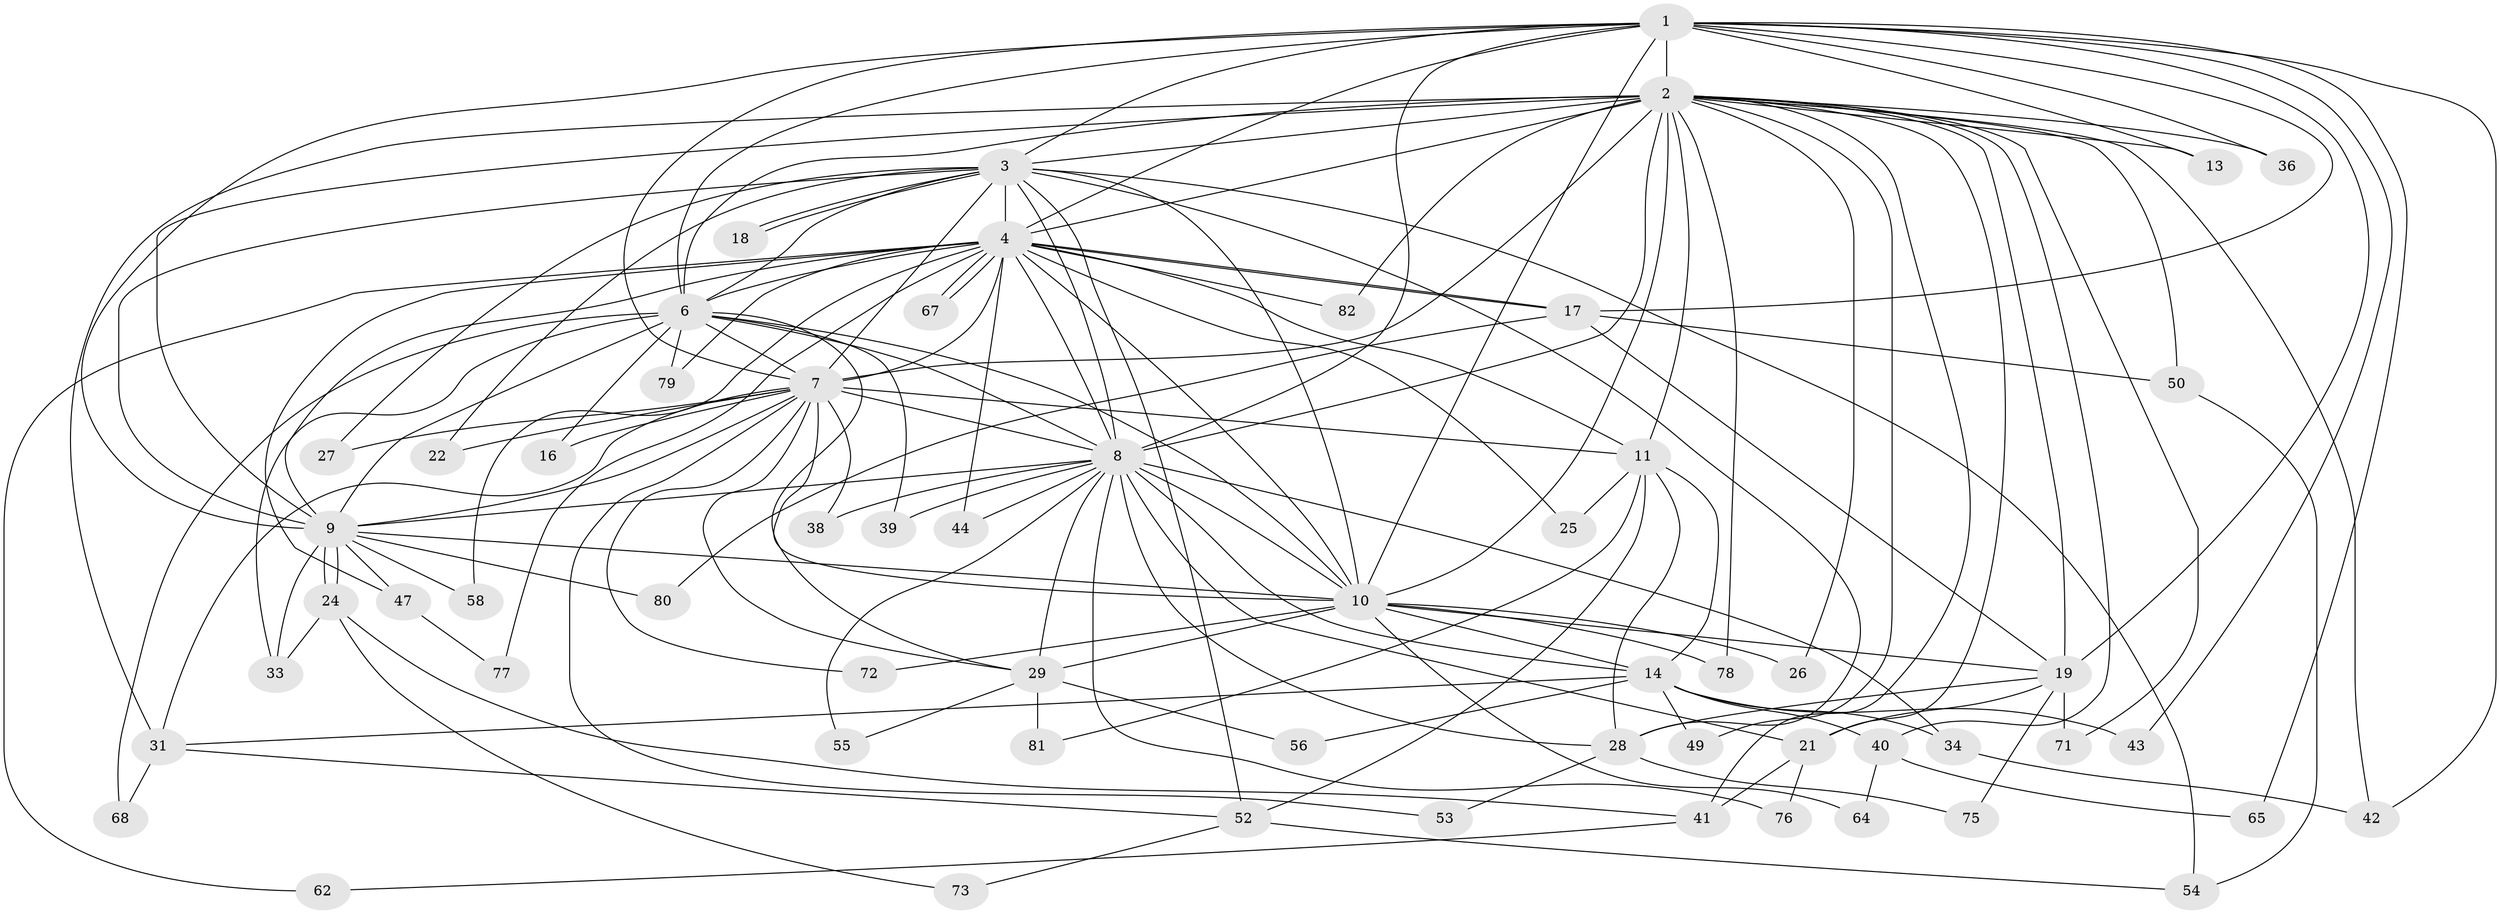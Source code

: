 // original degree distribution, {15: 0.024096385542168676, 20: 0.012048192771084338, 17: 0.012048192771084338, 22: 0.012048192771084338, 13: 0.012048192771084338, 18: 0.03614457831325301, 16: 0.012048192771084338, 7: 0.024096385542168676, 5: 0.060240963855421686, 2: 0.5180722891566265, 6: 0.04819277108433735, 3: 0.18072289156626506, 4: 0.04819277108433735}
// Generated by graph-tools (version 1.1) at 2025/41/03/06/25 10:41:37]
// undirected, 60 vertices, 154 edges
graph export_dot {
graph [start="1"]
  node [color=gray90,style=filled];
  1 [super="+23"];
  2 [super="+5"];
  3 [super="+15"];
  4 [super="+57"];
  6 [super="+51"];
  7 [super="+20"];
  8 [super="+12"];
  9 [super="+61"];
  10 [super="+66"];
  11 [super="+45"];
  13;
  14 [super="+32"];
  16;
  17 [super="+30"];
  18;
  19 [super="+37"];
  21 [super="+48"];
  22;
  24 [super="+69"];
  25;
  26;
  27;
  28 [super="+60"];
  29 [super="+35"];
  31 [super="+59"];
  33 [super="+70"];
  34;
  36;
  38 [super="+74"];
  39;
  40;
  41;
  42 [super="+46"];
  43;
  44;
  47;
  49;
  50;
  52 [super="+63"];
  53;
  54 [super="+83"];
  55;
  56;
  58;
  62;
  64;
  65;
  67;
  68;
  71;
  72;
  73;
  75;
  76;
  77;
  78;
  79;
  80;
  81;
  82;
  1 -- 2 [weight=2];
  1 -- 3;
  1 -- 4;
  1 -- 6;
  1 -- 7;
  1 -- 8;
  1 -- 9;
  1 -- 10;
  1 -- 13;
  1 -- 42;
  1 -- 43;
  1 -- 65;
  1 -- 17;
  1 -- 19;
  1 -- 36;
  2 -- 3 [weight=2];
  2 -- 4 [weight=2];
  2 -- 6 [weight=2];
  2 -- 7 [weight=2];
  2 -- 8 [weight=2];
  2 -- 9 [weight=2];
  2 -- 10 [weight=2];
  2 -- 11;
  2 -- 13;
  2 -- 21;
  2 -- 26;
  2 -- 31;
  2 -- 36;
  2 -- 40;
  2 -- 41;
  2 -- 49;
  2 -- 78;
  2 -- 82;
  2 -- 42;
  2 -- 71;
  2 -- 50;
  2 -- 19;
  3 -- 4;
  3 -- 6;
  3 -- 7;
  3 -- 8;
  3 -- 9 [weight=2];
  3 -- 10;
  3 -- 18;
  3 -- 18;
  3 -- 22;
  3 -- 27;
  3 -- 28;
  3 -- 54;
  3 -- 52;
  4 -- 6 [weight=2];
  4 -- 7;
  4 -- 8;
  4 -- 9;
  4 -- 10;
  4 -- 11;
  4 -- 17;
  4 -- 17;
  4 -- 25;
  4 -- 44;
  4 -- 47;
  4 -- 62;
  4 -- 67;
  4 -- 67;
  4 -- 77;
  4 -- 79;
  4 -- 82;
  4 -- 58;
  6 -- 7;
  6 -- 8;
  6 -- 9;
  6 -- 10;
  6 -- 16;
  6 -- 33;
  6 -- 39;
  6 -- 68;
  6 -- 79;
  6 -- 29;
  7 -- 8;
  7 -- 9;
  7 -- 10;
  7 -- 16;
  7 -- 22;
  7 -- 27;
  7 -- 38 [weight=2];
  7 -- 53;
  7 -- 72;
  7 -- 11;
  7 -- 29;
  7 -- 31;
  8 -- 9;
  8 -- 10 [weight=2];
  8 -- 14;
  8 -- 28;
  8 -- 29 [weight=2];
  8 -- 34;
  8 -- 39;
  8 -- 44;
  8 -- 55;
  8 -- 76;
  8 -- 21;
  8 -- 38;
  9 -- 10;
  9 -- 24;
  9 -- 24;
  9 -- 47;
  9 -- 58;
  9 -- 80;
  9 -- 33;
  10 -- 14;
  10 -- 19;
  10 -- 26;
  10 -- 64;
  10 -- 72;
  10 -- 29;
  10 -- 78;
  11 -- 25;
  11 -- 52;
  11 -- 14;
  11 -- 81;
  11 -- 28;
  14 -- 31;
  14 -- 40;
  14 -- 49;
  14 -- 34;
  14 -- 56;
  14 -- 43;
  17 -- 50;
  17 -- 80;
  17 -- 19;
  19 -- 71;
  19 -- 21;
  19 -- 28;
  19 -- 75;
  21 -- 41;
  21 -- 76;
  24 -- 33;
  24 -- 73;
  24 -- 41;
  28 -- 53;
  28 -- 75;
  29 -- 55;
  29 -- 81;
  29 -- 56;
  31 -- 52;
  31 -- 68;
  34 -- 42;
  40 -- 64;
  40 -- 65;
  41 -- 62;
  47 -- 77;
  50 -- 54;
  52 -- 54;
  52 -- 73;
}
